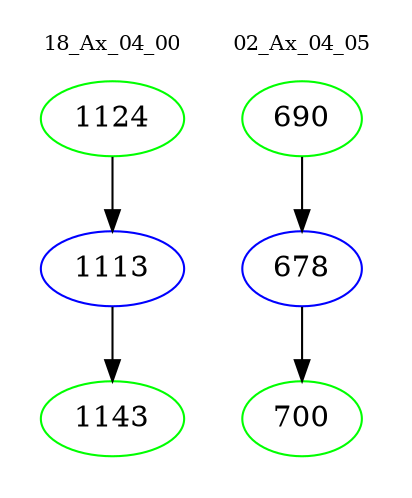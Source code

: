 digraph{
subgraph cluster_0 {
color = white
label = "18_Ax_04_00";
fontsize=10;
T0_1124 [label="1124", color="green"]
T0_1124 -> T0_1113 [color="black"]
T0_1113 [label="1113", color="blue"]
T0_1113 -> T0_1143 [color="black"]
T0_1143 [label="1143", color="green"]
}
subgraph cluster_1 {
color = white
label = "02_Ax_04_05";
fontsize=10;
T1_690 [label="690", color="green"]
T1_690 -> T1_678 [color="black"]
T1_678 [label="678", color="blue"]
T1_678 -> T1_700 [color="black"]
T1_700 [label="700", color="green"]
}
}
